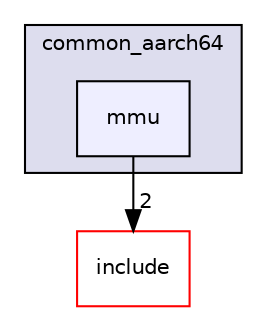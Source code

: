 digraph "D:/Pool/eclipse-workspace_aarch64/newspace/raspiOS/src/arch/common_aarch64/mmu" {
  compound=true
  node [ fontsize="10", fontname="Helvetica"];
  edge [ labelfontsize="10", labelfontname="Helvetica"];
  subgraph clusterdir_a71ca7544c7819c44600d5f807c9454f {
    graph [ bgcolor="#ddddee", pencolor="black", label="common_aarch64" fontname="Helvetica", fontsize="10", URL="dir_a71ca7544c7819c44600d5f807c9454f.html"]
  dir_0426d82d663c8501da0b7fb0108d3f48 [shape=box, label="mmu", style="filled", fillcolor="#eeeeff", pencolor="black", URL="dir_0426d82d663c8501da0b7fb0108d3f48.html"];
  }
  dir_d44c64559bbebec7f509842c48db8b23 [shape=box label="include" fillcolor="white" style="filled" color="red" URL="dir_d44c64559bbebec7f509842c48db8b23.html"];
  dir_0426d82d663c8501da0b7fb0108d3f48->dir_d44c64559bbebec7f509842c48db8b23 [headlabel="2", labeldistance=1.5 headhref="dir_000031_000000.html"];
}
